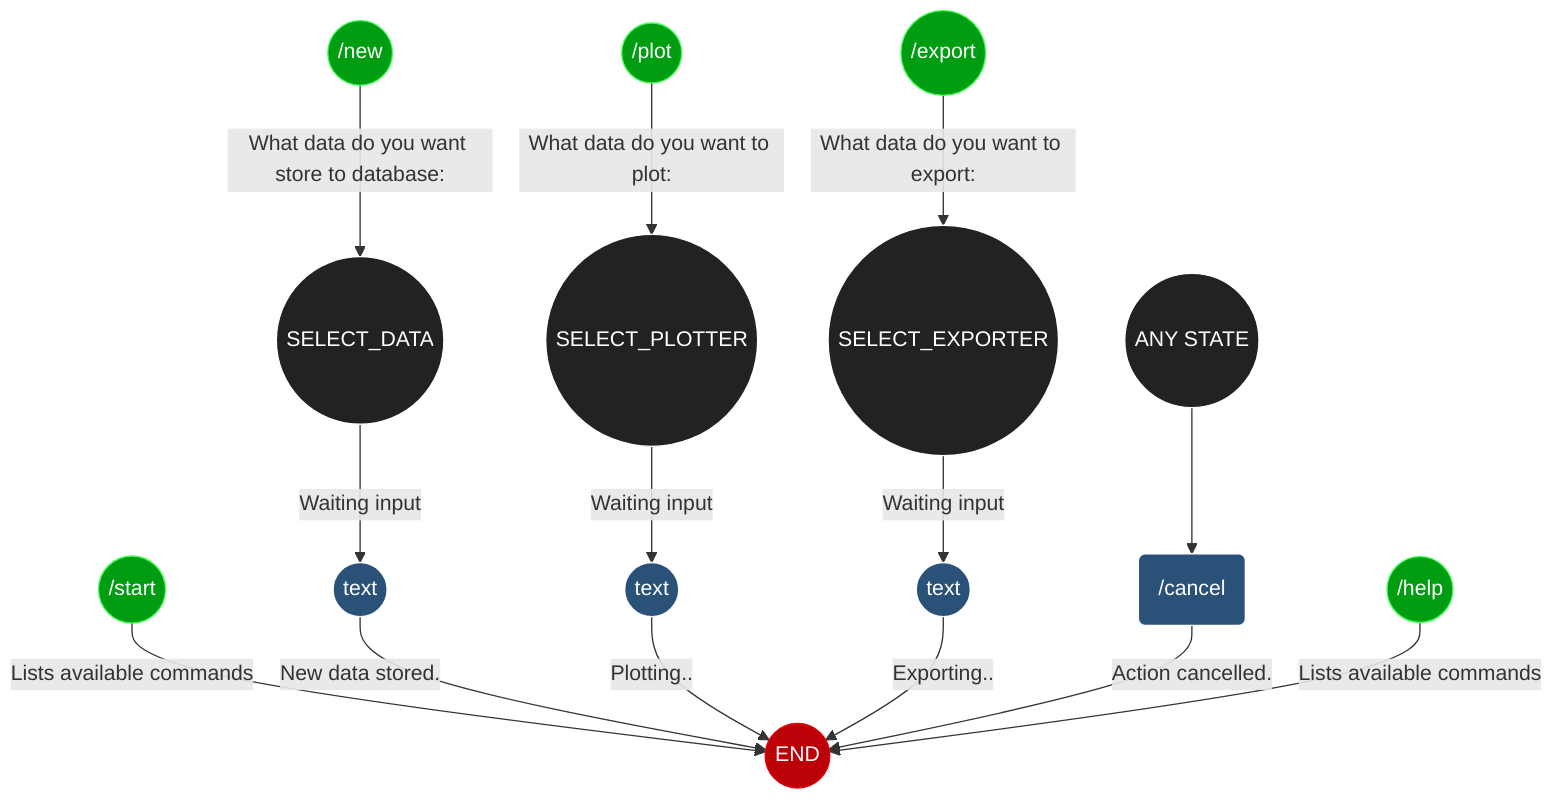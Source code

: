 flowchart TB
    %% Documentation: https://mermaid-js.github.io/mermaid/#/flowchart
    A(("/start")):::entryPoint -->|"Lists available commands"| End(("END")):::termination
    B(("/new")):::entryPoint -->|"What data do you want store to database:"| C((SELECT_DATA)):::state
    C --> |"Waiting input"| L(("text")):::userInput
    L --> |"New data stored."|End(("END")):::termination
    D(("/plot")):::entryPoint -->|"What data do you want to plot:"| E((SELECT_PLOTTER)):::state
    E --> |"Waiting input"| F(("text")):::userInput
    F --> |"Plotting.."|End(("END")):::termination
    G(("/export")):::entryPoint -->|"What data do you want to export:"| H((SELECT_EXPORTER)):::state
    H --> |"Waiting input"| I(("text")):::userInput
    I --> |"Exporting.."|End(("END")):::termination
    J(("ANY STATE")):::state --> K("/cancel"):::userInput
    K -->|"Action cancelled."| End
    Z(("/help")):::entryPoint -->|"Lists available commands"| End(("END")):::termination
    classDef userInput  fill:#2a5279, color:#ffffff, stroke:#ffffff
    classDef state fill:#222222, color:#ffffff, stroke:#ffffff
    classDef entryPoint fill:#009c11, stroke:#42FF57, color:#ffffff
    classDef termination fill:#bb0007, stroke:#E60109, color:#ffffff
    %%style nestedConversation fill:#999999, stroke-width:2px, stroke:#333333